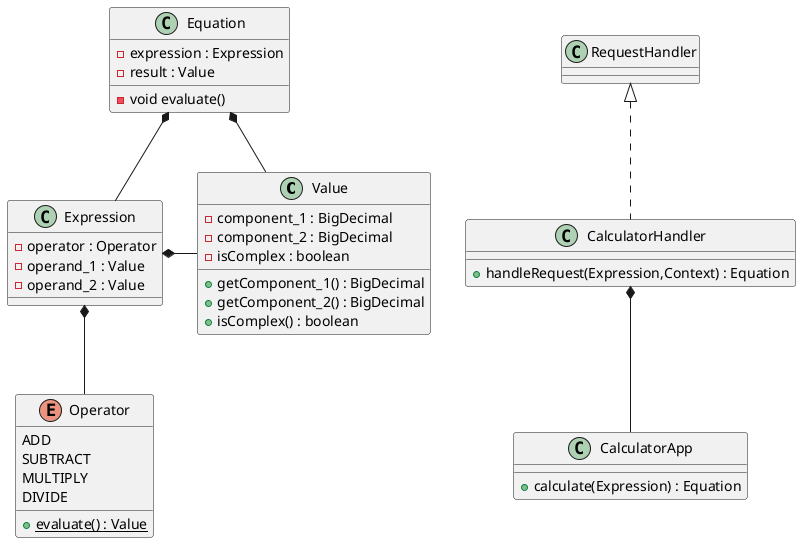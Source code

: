 @startuml
class Value {
- component_1 : BigDecimal
- component_2 : BigDecimal
- isComplex : boolean
+ getComponent_1() : BigDecimal
+ getComponent_2() : BigDecimal
+ isComplex() : boolean
}
class Equation {
- expression : Expression
- result : Value
- void evaluate()
}
class CalculatorApp {
+ calculate(Expression) : Equation
}
class Expression {
- operator : Operator
- operand_1 : Value
- operand_2 : Value
}
class CalculatorHandler {
+ handleRequest(Expression,Context) : Equation
}
enum Operator {
ADD
SUBTRACT
MULTIPLY
DIVIDE
+ {static} evaluate() : Value
}

RequestHandler <|.. CalculatorHandler
CalculatorHandler *-- CalculatorApp

Expression *- Value
Expression *-- Operator

Equation *-- Expression
Equation *- Value
@enduml
